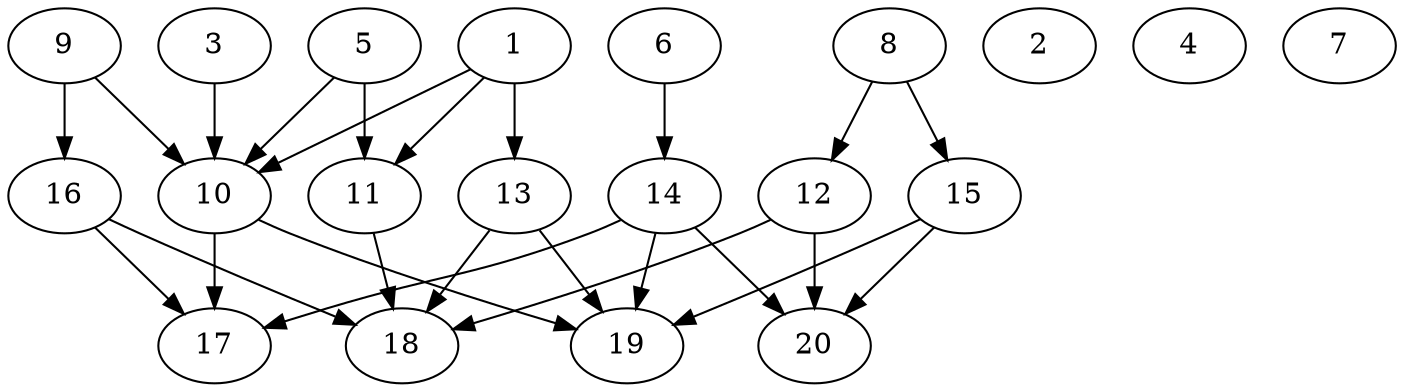 // DAG automatically generated by daggen at Thu Oct  3 13:58:42 2019
// ./daggen --dot -n 20 --ccr 0.4 --fat 0.7 --regular 0.5 --density 0.6 --mindata 5242880 --maxdata 52428800 
digraph G {
  1 [size="122833920", alpha="0.19", expect_size="49133568"] 
  1 -> 10 [size ="49133568"]
  1 -> 11 [size ="49133568"]
  1 -> 13 [size ="49133568"]
  2 [size="107130880", alpha="0.07", expect_size="42852352"] 
  3 [size="72230400", alpha="0.10", expect_size="28892160"] 
  3 -> 10 [size ="28892160"]
  4 [size="127444480", alpha="0.16", expect_size="50977792"] 
  5 [size="32893440", alpha="0.03", expect_size="13157376"] 
  5 -> 10 [size ="13157376"]
  5 -> 11 [size ="13157376"]
  6 [size="87938560", alpha="0.17", expect_size="35175424"] 
  6 -> 14 [size ="35175424"]
  7 [size="92239360", alpha="0.01", expect_size="36895744"] 
  8 [size="41730560", alpha="0.12", expect_size="16692224"] 
  8 -> 12 [size ="16692224"]
  8 -> 15 [size ="16692224"]
  9 [size="92344320", alpha="0.09", expect_size="36937728"] 
  9 -> 10 [size ="36937728"]
  9 -> 16 [size ="36937728"]
  10 [size="84889600", alpha="0.18", expect_size="33955840"] 
  10 -> 17 [size ="33955840"]
  10 -> 19 [size ="33955840"]
  11 [size="95720960", alpha="0.14", expect_size="38288384"] 
  11 -> 18 [size ="38288384"]
  12 [size="90030080", alpha="0.16", expect_size="36012032"] 
  12 -> 18 [size ="36012032"]
  12 -> 20 [size ="36012032"]
  13 [size="14499840", alpha="0.02", expect_size="5799936"] 
  13 -> 18 [size ="5799936"]
  13 -> 19 [size ="5799936"]
  14 [size="72046080", alpha="0.04", expect_size="28818432"] 
  14 -> 17 [size ="28818432"]
  14 -> 19 [size ="28818432"]
  14 -> 20 [size ="28818432"]
  15 [size="46663680", alpha="0.06", expect_size="18665472"] 
  15 -> 19 [size ="18665472"]
  15 -> 20 [size ="18665472"]
  16 [size="65272320", alpha="0.07", expect_size="26108928"] 
  16 -> 17 [size ="26108928"]
  16 -> 18 [size ="26108928"]
  17 [size="49843200", alpha="0.06", expect_size="19937280"] 
  18 [size="56017920", alpha="0.15", expect_size="22407168"] 
  19 [size="127260160", alpha="0.16", expect_size="50904064"] 
  20 [size="60177920", alpha="0.09", expect_size="24071168"] 
}

